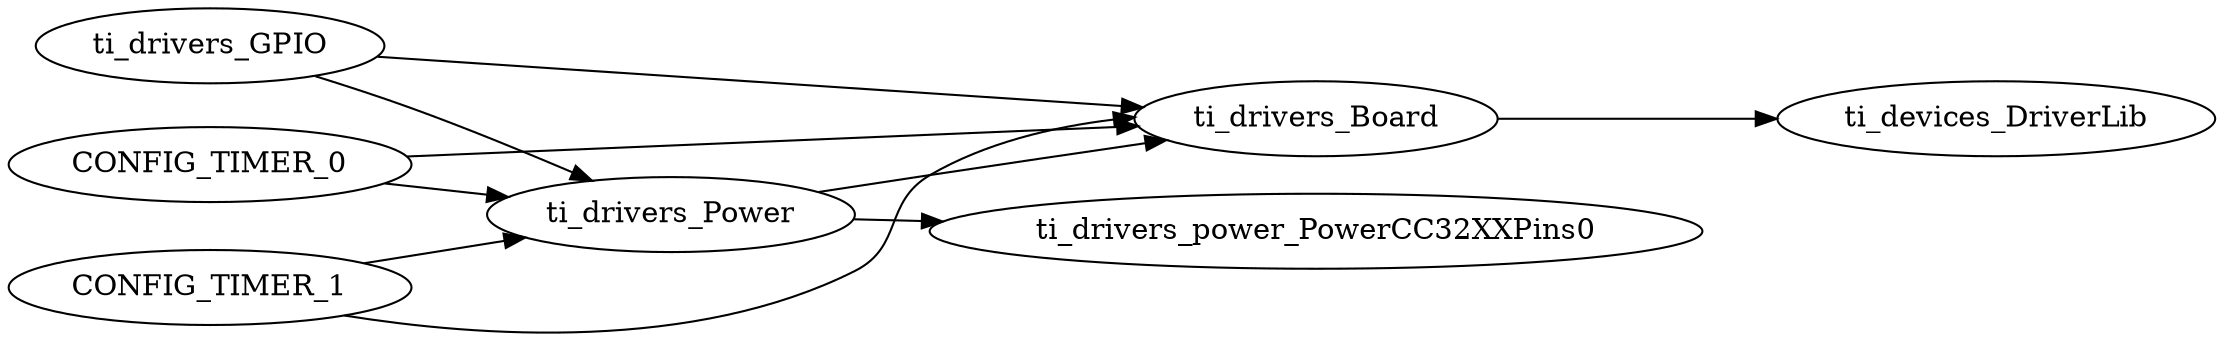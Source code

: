 digraph Model
{
    graph[rankdir=LR]

    // mod.$name=/ti/devices/DriverLib

    // mod.$name=/ti/drivers/Board
    ti_drivers_Board -> ti_devices_DriverLib

    // mod.$name=/ti/drivers/GPIO
    ti_drivers_GPIO -> ti_drivers_Power
    ti_drivers_GPIO -> ti_drivers_Board

    // mod.$name=/ti/drivers/Power
    ti_drivers_Power -> ti_drivers_Board
    ti_drivers_Power -> ti_drivers_power_PowerCC32XXPins0

    // mod.$name=/ti/drivers/RTOS

    // mod.$name=/ti/drivers/Timer
    CONFIG_TIMER_0 -> ti_drivers_Power
    CONFIG_TIMER_0 -> ti_drivers_Board
    CONFIG_TIMER_1 -> ti_drivers_Power
    CONFIG_TIMER_1 -> ti_drivers_Board

    // mod.$name=/ti/drivers/power/PowerCC32XXPins
}
